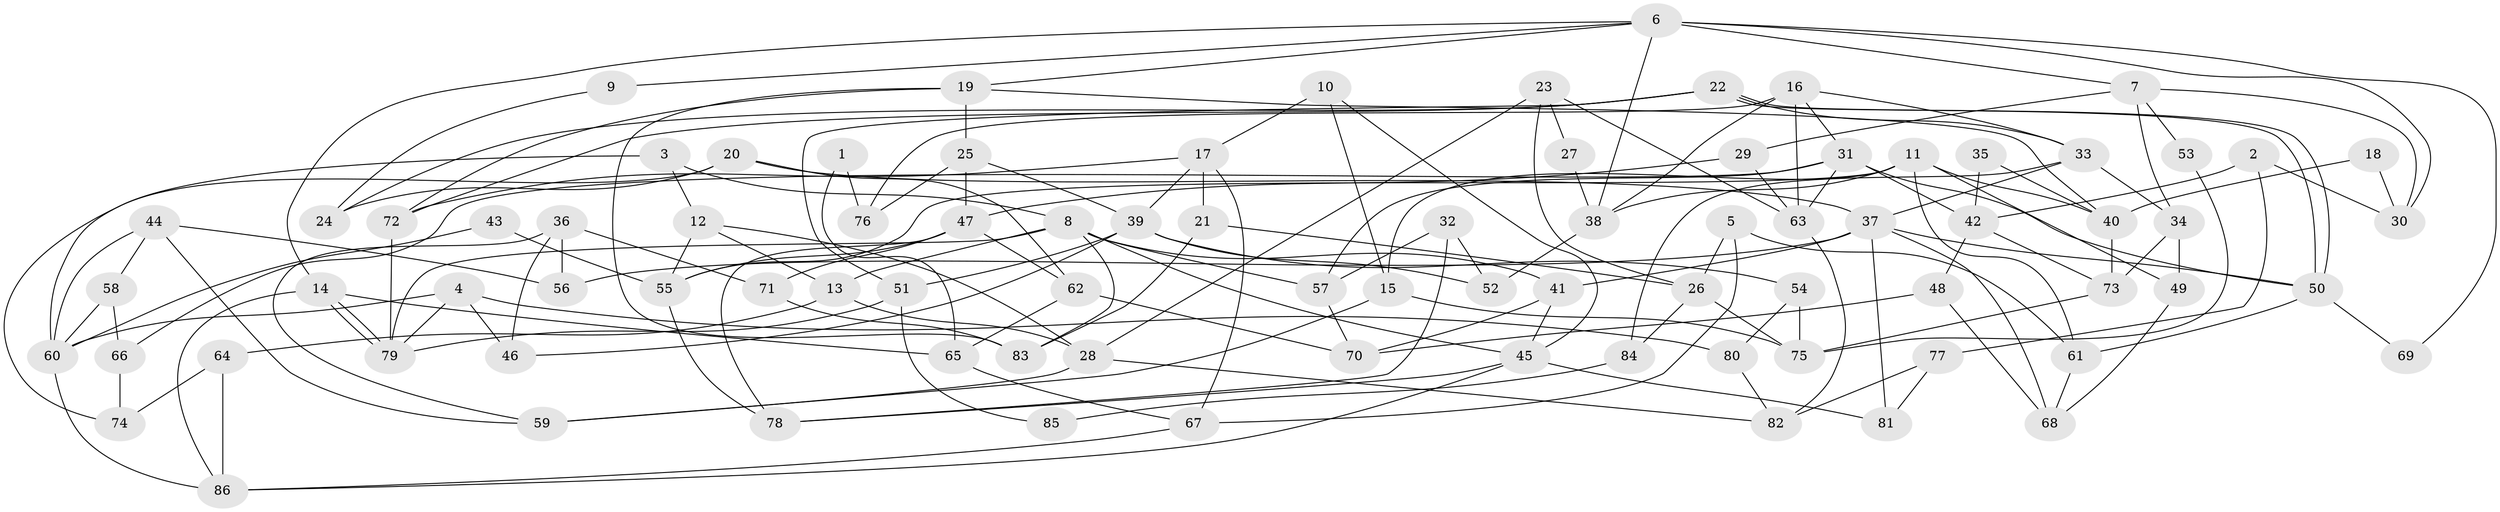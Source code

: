 // coarse degree distribution, {2: 0.07407407407407407, 3: 0.18518518518518517, 4: 0.2222222222222222, 5: 0.2037037037037037, 6: 0.09259259259259259, 8: 0.05555555555555555, 9: 0.07407407407407407, 7: 0.09259259259259259}
// Generated by graph-tools (version 1.1) at 2025/23/03/03/25 07:23:56]
// undirected, 86 vertices, 172 edges
graph export_dot {
graph [start="1"]
  node [color=gray90,style=filled];
  1;
  2;
  3;
  4;
  5;
  6;
  7;
  8;
  9;
  10;
  11;
  12;
  13;
  14;
  15;
  16;
  17;
  18;
  19;
  20;
  21;
  22;
  23;
  24;
  25;
  26;
  27;
  28;
  29;
  30;
  31;
  32;
  33;
  34;
  35;
  36;
  37;
  38;
  39;
  40;
  41;
  42;
  43;
  44;
  45;
  46;
  47;
  48;
  49;
  50;
  51;
  52;
  53;
  54;
  55;
  56;
  57;
  58;
  59;
  60;
  61;
  62;
  63;
  64;
  65;
  66;
  67;
  68;
  69;
  70;
  71;
  72;
  73;
  74;
  75;
  76;
  77;
  78;
  79;
  80;
  81;
  82;
  83;
  84;
  85;
  86;
  1 -- 76;
  1 -- 65;
  2 -- 77;
  2 -- 42;
  2 -- 30;
  3 -- 8;
  3 -- 60;
  3 -- 12;
  4 -- 80;
  4 -- 79;
  4 -- 46;
  4 -- 60;
  5 -- 61;
  5 -- 67;
  5 -- 26;
  6 -- 38;
  6 -- 19;
  6 -- 7;
  6 -- 9;
  6 -- 14;
  6 -- 30;
  6 -- 69;
  7 -- 30;
  7 -- 29;
  7 -- 34;
  7 -- 53;
  8 -- 45;
  8 -- 79;
  8 -- 13;
  8 -- 41;
  8 -- 57;
  8 -- 83;
  9 -- 24;
  10 -- 17;
  10 -- 45;
  10 -- 15;
  11 -- 61;
  11 -- 15;
  11 -- 38;
  11 -- 40;
  11 -- 49;
  11 -- 55;
  12 -- 28;
  12 -- 13;
  12 -- 55;
  13 -- 28;
  13 -- 64;
  14 -- 79;
  14 -- 79;
  14 -- 65;
  14 -- 86;
  15 -- 75;
  15 -- 59;
  16 -- 31;
  16 -- 63;
  16 -- 33;
  16 -- 38;
  16 -- 76;
  17 -- 67;
  17 -- 72;
  17 -- 21;
  17 -- 39;
  18 -- 40;
  18 -- 30;
  19 -- 25;
  19 -- 83;
  19 -- 40;
  19 -- 72;
  20 -- 37;
  20 -- 62;
  20 -- 24;
  20 -- 74;
  21 -- 26;
  21 -- 83;
  22 -- 33;
  22 -- 50;
  22 -- 50;
  22 -- 24;
  22 -- 51;
  22 -- 72;
  23 -- 63;
  23 -- 28;
  23 -- 26;
  23 -- 27;
  25 -- 39;
  25 -- 47;
  25 -- 76;
  26 -- 75;
  26 -- 84;
  27 -- 38;
  28 -- 59;
  28 -- 82;
  29 -- 47;
  29 -- 63;
  31 -- 57;
  31 -- 50;
  31 -- 42;
  31 -- 63;
  31 -- 66;
  32 -- 52;
  32 -- 78;
  32 -- 57;
  33 -- 37;
  33 -- 34;
  33 -- 84;
  34 -- 49;
  34 -- 73;
  35 -- 40;
  35 -- 42;
  36 -- 46;
  36 -- 59;
  36 -- 56;
  36 -- 71;
  37 -- 68;
  37 -- 41;
  37 -- 50;
  37 -- 56;
  37 -- 81;
  38 -- 52;
  39 -- 51;
  39 -- 46;
  39 -- 52;
  39 -- 54;
  40 -- 73;
  41 -- 45;
  41 -- 70;
  42 -- 73;
  42 -- 48;
  43 -- 60;
  43 -- 55;
  44 -- 58;
  44 -- 56;
  44 -- 59;
  44 -- 60;
  45 -- 86;
  45 -- 78;
  45 -- 81;
  47 -- 71;
  47 -- 55;
  47 -- 62;
  47 -- 78;
  48 -- 70;
  48 -- 68;
  49 -- 68;
  50 -- 61;
  50 -- 69;
  51 -- 79;
  51 -- 85;
  53 -- 75;
  54 -- 75;
  54 -- 80;
  55 -- 78;
  57 -- 70;
  58 -- 66;
  58 -- 60;
  60 -- 86;
  61 -- 68;
  62 -- 70;
  62 -- 65;
  63 -- 82;
  64 -- 86;
  64 -- 74;
  65 -- 67;
  66 -- 74;
  67 -- 86;
  71 -- 83;
  72 -- 79;
  73 -- 75;
  77 -- 81;
  77 -- 82;
  80 -- 82;
  84 -- 85;
}
